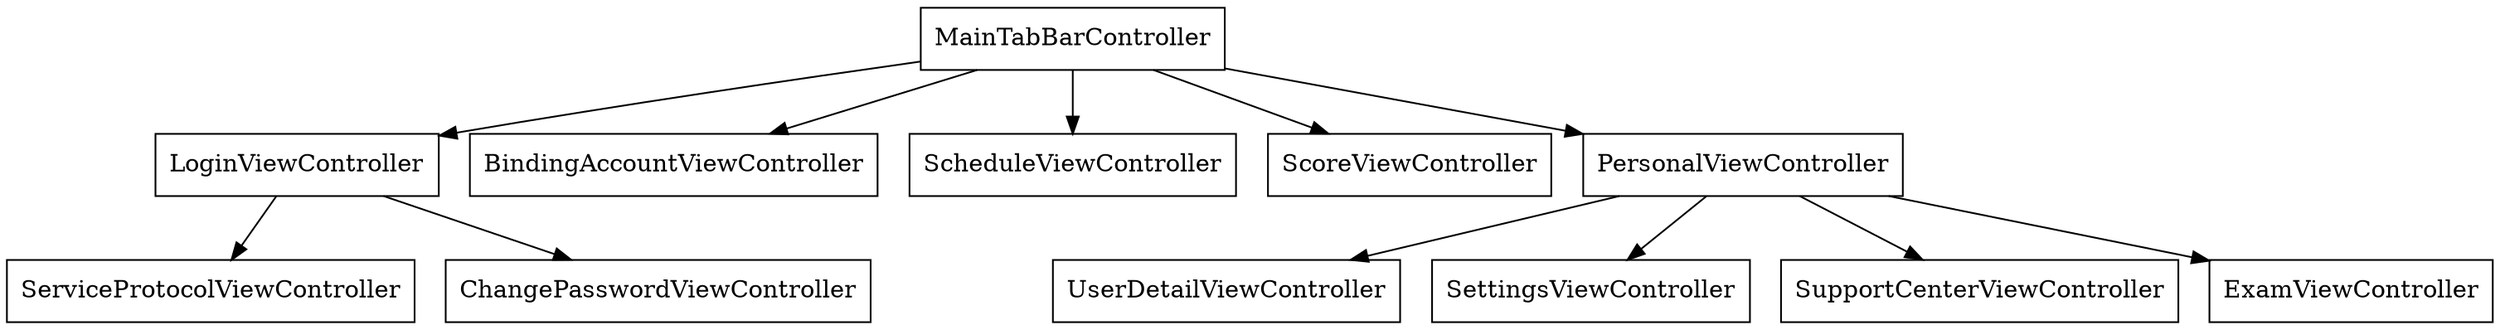 digraph ViewModel{
	node[shape = record];

  MainTabBarController->LoginViewController->ServiceProtocolViewController;
	LoginViewController->ChangePasswordViewController;
  MainTabBarController->BindingAccountViewController;

  MainTabBarController->ScheduleViewController;
  MainTabBarController->ScoreViewController;
  MainTabBarController->PersonalViewController;

	PersonalViewController->UserDetailViewController;
  PersonalViewController->SettingsViewController;
  PersonalViewController->SupportCenterViewController
	PersonalViewController->ExamViewController;
}
